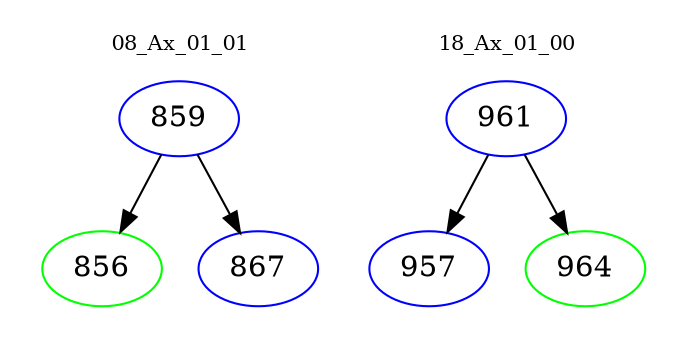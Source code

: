 digraph{
subgraph cluster_0 {
color = white
label = "08_Ax_01_01";
fontsize=10;
T0_859 [label="859", color="blue"]
T0_859 -> T0_856 [color="black"]
T0_856 [label="856", color="green"]
T0_859 -> T0_867 [color="black"]
T0_867 [label="867", color="blue"]
}
subgraph cluster_1 {
color = white
label = "18_Ax_01_00";
fontsize=10;
T1_961 [label="961", color="blue"]
T1_961 -> T1_957 [color="black"]
T1_957 [label="957", color="blue"]
T1_961 -> T1_964 [color="black"]
T1_964 [label="964", color="green"]
}
}
